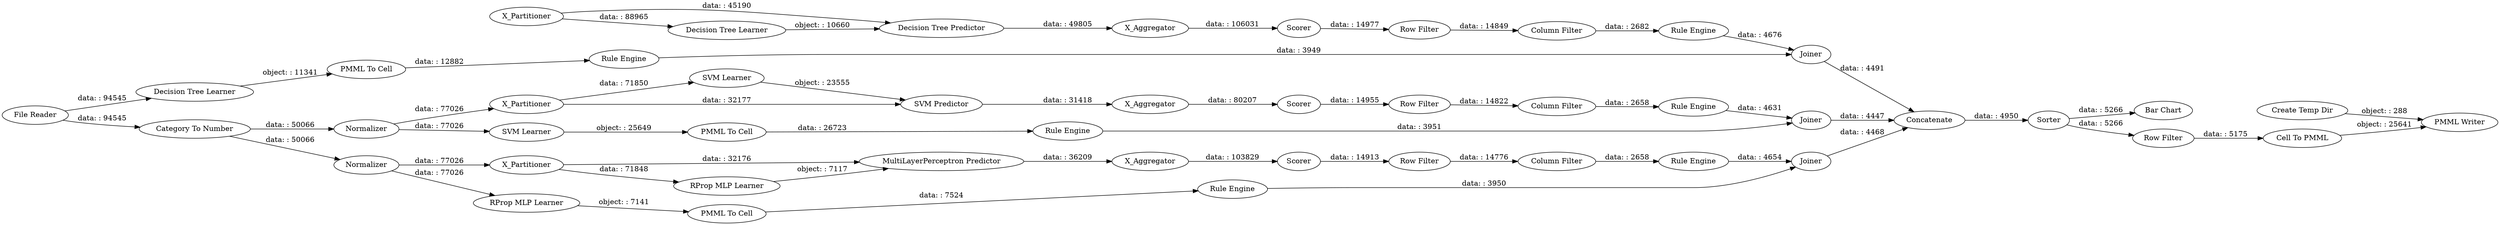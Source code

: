 digraph {
	"8770170936216936732_34" [label="PMML To Cell"]
	"-3820369962493391917_7" [label=X_Aggregator]
	"3468861690520108641_32" [label="Decision Tree Predictor"]
	"8770170936216936732_36" [label="Rule Engine"]
	"8770170936216936732_9" [label="Row Filter"]
	"-5489216962690014244_58" [label="Category To Number"]
	"-5489216962690014244_59" [label="Bar Chart"]
	"3468861690520108641_14" [label=Joiner]
	"8770170936216936732_31" [label="SVM Learner"]
	"-5489216962690014244_60" [label=Concatenate]
	"3468861690520108641_35" [label="Rule Engine"]
	"-5489216962690014244_56" [label="Create Temp Dir"]
	"3468861690520108641_10" [label="Column Filter"]
	"3468861690520108641_2" [label=X_Partitioner]
	"-5489216962690014244_54" [label="Cell To PMML"]
	"-5489216962690014244_57" [label="File Reader"]
	"-3820369962493391917_18" [label=Normalizer]
	"8770170936216936732_21" [label=Scorer]
	"-5489216962690014244_52" [label=Sorter]
	"-3820369962493391917_33" [label="Rule Engine"]
	"-3820369962493391917_34" [label="Rule Engine"]
	"-3820369962493391917_10" [label="Column Filter"]
	"8770170936216936732_35" [label="Rule Engine"]
	"-5489216962690014244_53" [label="Row Filter"]
	"-3820369962493391917_35" [label="RProp MLP Learner"]
	"-5489216962690014244_55" [label="PMML Writer"]
	"3468861690520108641_33" [label="Decision Tree Learner"]
	"3468861690520108641_31" [label="Decision Tree Learner"]
	"3468861690520108641_7" [label=X_Aggregator]
	"8770170936216936732_7" [label=X_Aggregator]
	"8770170936216936732_32" [label="SVM Predictor"]
	"8770170936216936732_18" [label=Normalizer]
	"3468861690520108641_26" [label=Scorer]
	"-3820369962493391917_2" [label=X_Partitioner]
	"8770170936216936732_33" [label="SVM Learner"]
	"3468861690520108641_28" [label="PMML To Cell"]
	"-3820369962493391917_31" [label="RProp MLP Learner"]
	"-3820369962493391917_22" [label="PMML To Cell"]
	"8770170936216936732_2" [label=X_Partitioner]
	"3468861690520108641_34" [label="Rule Engine"]
	"3468861690520108641_9" [label="Row Filter"]
	"8770170936216936732_14" [label=Joiner]
	"-3820369962493391917_9" [label="Row Filter"]
	"-3820369962493391917_20" [label=Scorer]
	"8770170936216936732_10" [label="Column Filter"]
	"-3820369962493391917_14" [label=Joiner]
	"-3820369962493391917_32" [label="MultiLayerPerceptron Predictor"]
	"-5489216962690014244_53" -> "-5489216962690014244_54" [label="data: : 5175"]
	"3468861690520108641_9" -> "3468861690520108641_10" [label="data: : 14849"]
	"3468861690520108641_31" -> "3468861690520108641_32" [label="object: : 10660"]
	"-5489216962690014244_54" -> "-5489216962690014244_55" [label="object: : 25641"]
	"3468861690520108641_35" -> "3468861690520108641_14" [label="data: : 4676"]
	"-3820369962493391917_2" -> "-3820369962493391917_32" [label="data: : 32176"]
	"-3820369962493391917_33" -> "-3820369962493391917_14" [label="data: : 4654"]
	"-3820369962493391917_35" -> "-3820369962493391917_22" [label="object: : 7141"]
	"3468861690520108641_2" -> "3468861690520108641_31" [label="data: : 88965"]
	"-3820369962493391917_10" -> "-3820369962493391917_33" [label="data: : 2658"]
	"3468861690520108641_26" -> "3468861690520108641_9" [label="data: : 14977"]
	"8770170936216936732_7" -> "8770170936216936732_21" [label="data: : 80207"]
	"3468861690520108641_14" -> "-5489216962690014244_60" [label="data: : 4491"]
	"3468861690520108641_10" -> "3468861690520108641_35" [label="data: : 2682"]
	"-3820369962493391917_14" -> "-5489216962690014244_60" [label="data: : 4468"]
	"3468861690520108641_7" -> "3468861690520108641_26" [label="data: : 106031"]
	"-5489216962690014244_57" -> "-5489216962690014244_58" [label="data: : 94545"]
	"-3820369962493391917_31" -> "-3820369962493391917_32" [label="object: : 7117"]
	"-5489216962690014244_58" -> "-3820369962493391917_18" [label="data: : 50066"]
	"-5489216962690014244_56" -> "-5489216962690014244_55" [label="object: : 288"]
	"8770170936216936732_34" -> "8770170936216936732_35" [label="data: : 26723"]
	"8770170936216936732_31" -> "8770170936216936732_32" [label="object: : 23555"]
	"-3820369962493391917_20" -> "-3820369962493391917_9" [label="data: : 14913"]
	"3468861690520108641_33" -> "3468861690520108641_28" [label="object: : 11341"]
	"-3820369962493391917_22" -> "-3820369962493391917_34" [label="data: : 7524"]
	"8770170936216936732_14" -> "-5489216962690014244_60" [label="data: : 4447"]
	"8770170936216936732_18" -> "8770170936216936732_2" [label="data: : 77026"]
	"-3820369962493391917_9" -> "-3820369962493391917_10" [label="data: : 14776"]
	"-3820369962493391917_18" -> "-3820369962493391917_2" [label="data: : 77026"]
	"8770170936216936732_2" -> "8770170936216936732_32" [label="data: : 32177"]
	"3468861690520108641_28" -> "3468861690520108641_34" [label="data: : 12882"]
	"-3820369962493391917_2" -> "-3820369962493391917_31" [label="data: : 71848"]
	"-5489216962690014244_60" -> "-5489216962690014244_52" [label="data: : 4950"]
	"8770170936216936732_2" -> "8770170936216936732_31" [label="data: : 71850"]
	"-5489216962690014244_52" -> "-5489216962690014244_53" [label="data: : 5266"]
	"8770170936216936732_21" -> "8770170936216936732_9" [label="data: : 14955"]
	"3468861690520108641_34" -> "3468861690520108641_14" [label="data: : 3949"]
	"3468861690520108641_2" -> "3468861690520108641_32" [label="data: : 45190"]
	"-5489216962690014244_52" -> "-5489216962690014244_59" [label="data: : 5266"]
	"8770170936216936732_10" -> "8770170936216936732_36" [label="data: : 2658"]
	"-3820369962493391917_32" -> "-3820369962493391917_7" [label="data: : 36209"]
	"-3820369962493391917_18" -> "-3820369962493391917_35" [label="data: : 77026"]
	"8770170936216936732_33" -> "8770170936216936732_34" [label="object: : 25649"]
	"-3820369962493391917_7" -> "-3820369962493391917_20" [label="data: : 103829"]
	"-5489216962690014244_58" -> "8770170936216936732_18" [label="data: : 50066"]
	"8770170936216936732_32" -> "8770170936216936732_7" [label="data: : 31418"]
	"8770170936216936732_18" -> "8770170936216936732_33" [label="data: : 77026"]
	"3468861690520108641_32" -> "3468861690520108641_7" [label="data: : 49805"]
	"8770170936216936732_36" -> "8770170936216936732_14" [label="data: : 4631"]
	"-3820369962493391917_34" -> "-3820369962493391917_14" [label="data: : 3950"]
	"8770170936216936732_9" -> "8770170936216936732_10" [label="data: : 14822"]
	"-5489216962690014244_57" -> "3468861690520108641_33" [label="data: : 94545"]
	"8770170936216936732_35" -> "8770170936216936732_14" [label="data: : 3951"]
	rankdir=LR
}
